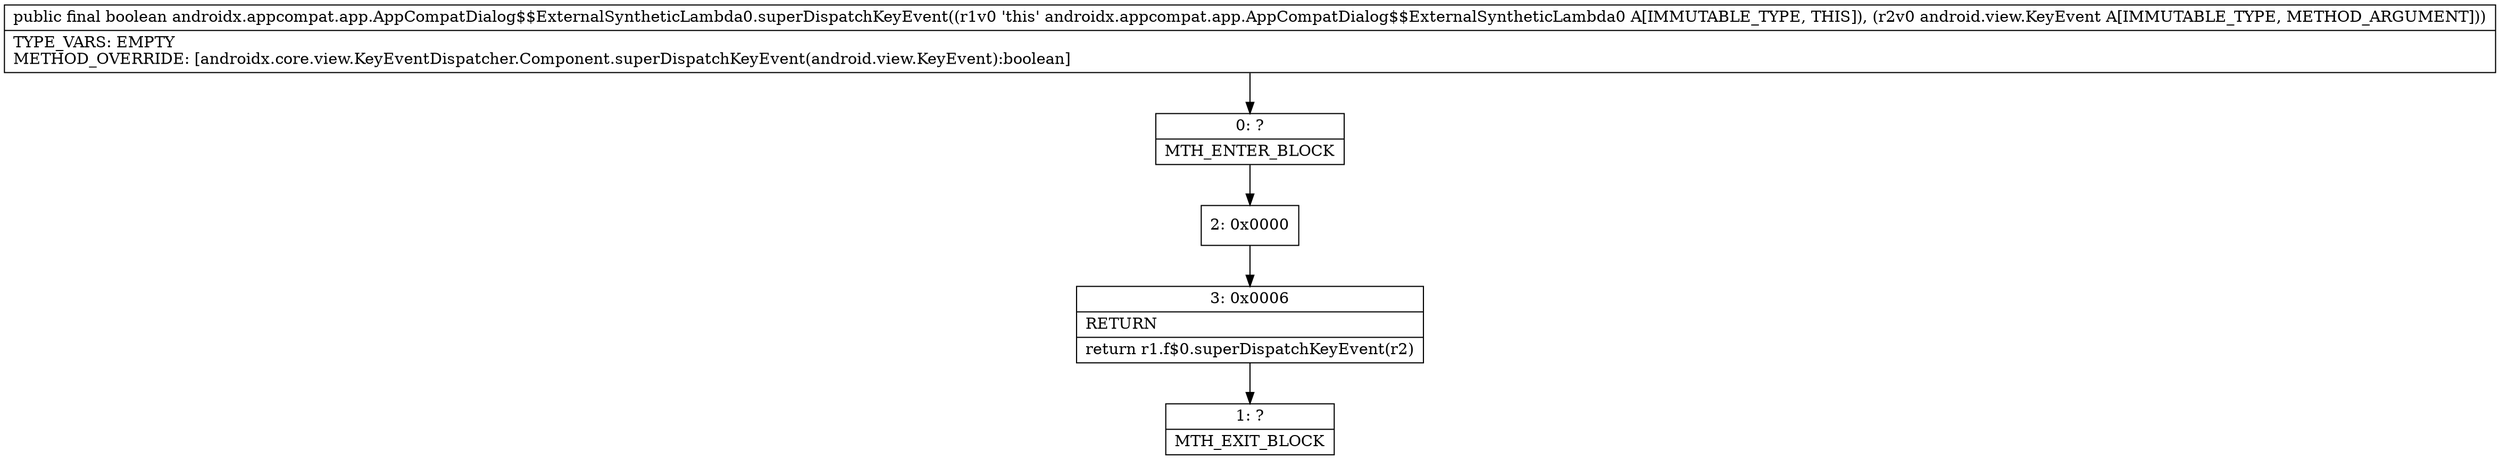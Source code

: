 digraph "CFG forandroidx.appcompat.app.AppCompatDialog$$ExternalSyntheticLambda0.superDispatchKeyEvent(Landroid\/view\/KeyEvent;)Z" {
Node_0 [shape=record,label="{0\:\ ?|MTH_ENTER_BLOCK\l}"];
Node_2 [shape=record,label="{2\:\ 0x0000}"];
Node_3 [shape=record,label="{3\:\ 0x0006|RETURN\l|return r1.f$0.superDispatchKeyEvent(r2)\l}"];
Node_1 [shape=record,label="{1\:\ ?|MTH_EXIT_BLOCK\l}"];
MethodNode[shape=record,label="{public final boolean androidx.appcompat.app.AppCompatDialog$$ExternalSyntheticLambda0.superDispatchKeyEvent((r1v0 'this' androidx.appcompat.app.AppCompatDialog$$ExternalSyntheticLambda0 A[IMMUTABLE_TYPE, THIS]), (r2v0 android.view.KeyEvent A[IMMUTABLE_TYPE, METHOD_ARGUMENT]))  | TYPE_VARS: EMPTY\lMETHOD_OVERRIDE: [androidx.core.view.KeyEventDispatcher.Component.superDispatchKeyEvent(android.view.KeyEvent):boolean]\l}"];
MethodNode -> Node_0;Node_0 -> Node_2;
Node_2 -> Node_3;
Node_3 -> Node_1;
}

